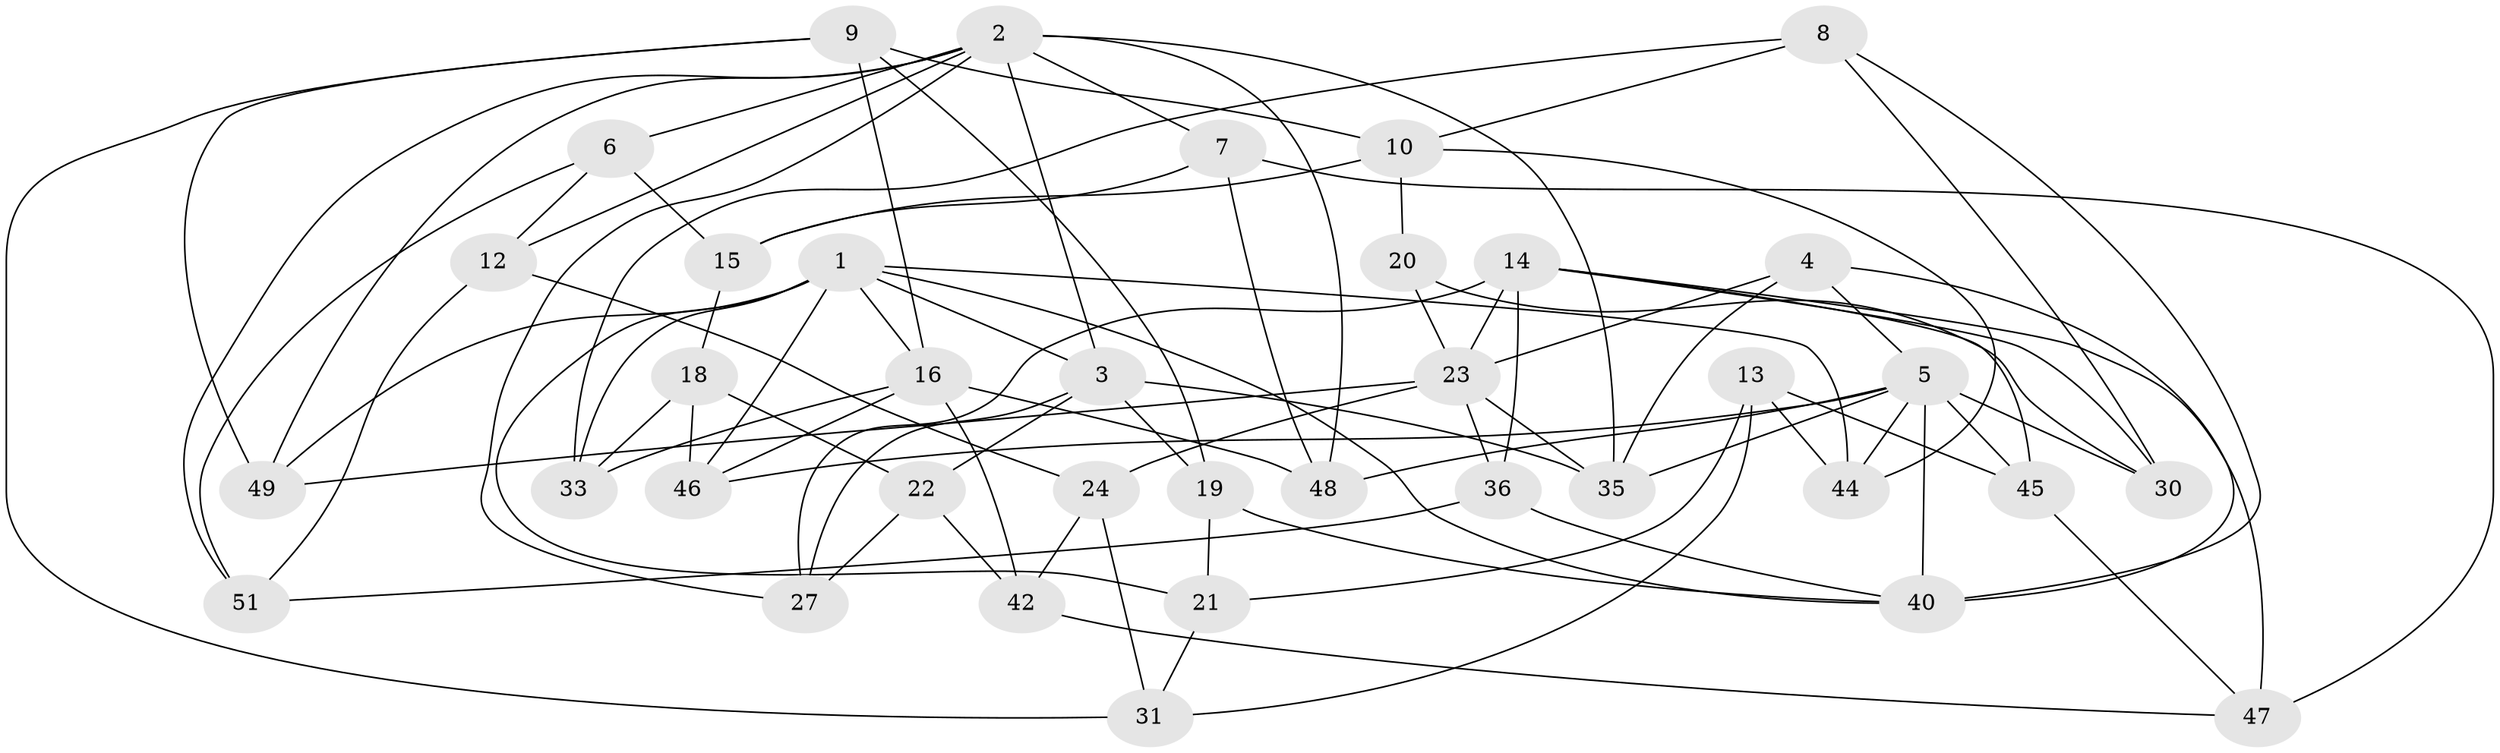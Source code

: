 // original degree distribution, {4: 1.0}
// Generated by graph-tools (version 1.1) at 2025/20/03/04/25 18:20:39]
// undirected, 37 vertices, 87 edges
graph export_dot {
graph [start="1"]
  node [color=gray90,style=filled];
  1 [super="+53+50"];
  2 [super="+43+28"];
  3 [super="+26"];
  4;
  5 [super="+11"];
  6;
  7;
  8;
  9 [super="+32"];
  10 [super="+17"];
  12;
  13;
  14 [super="+52"];
  15;
  16 [super="+25"];
  18;
  19;
  20;
  21;
  22;
  23 [super="+38+34"];
  24;
  27;
  30;
  31;
  33;
  35 [super="+37"];
  36;
  40 [super="+41"];
  42;
  44;
  45;
  46;
  47;
  48;
  49;
  51;
  1 -- 46;
  1 -- 3;
  1 -- 21;
  1 -- 33;
  1 -- 16;
  1 -- 44;
  1 -- 49;
  1 -- 40;
  2 -- 27;
  2 -- 7;
  2 -- 49;
  2 -- 3;
  2 -- 12;
  2 -- 48;
  2 -- 51;
  2 -- 35 [weight=2];
  2 -- 6;
  3 -- 19;
  3 -- 27;
  3 -- 22;
  3 -- 35;
  4 -- 40;
  4 -- 23;
  4 -- 5;
  4 -- 35;
  5 -- 35;
  5 -- 40;
  5 -- 48;
  5 -- 30;
  5 -- 44;
  5 -- 45;
  5 -- 46;
  6 -- 15;
  6 -- 12;
  6 -- 51;
  7 -- 15;
  7 -- 48;
  7 -- 47;
  8 -- 30;
  8 -- 33;
  8 -- 10;
  8 -- 40;
  9 -- 10 [weight=2];
  9 -- 31;
  9 -- 16;
  9 -- 19;
  9 -- 49;
  10 -- 44;
  10 -- 20;
  10 -- 15;
  12 -- 51;
  12 -- 24;
  13 -- 45;
  13 -- 44;
  13 -- 31;
  13 -- 21;
  14 -- 27;
  14 -- 30;
  14 -- 23;
  14 -- 36;
  14 -- 45;
  14 -- 47;
  15 -- 18;
  16 -- 33;
  16 -- 48;
  16 -- 42;
  16 -- 46;
  18 -- 46;
  18 -- 33;
  18 -- 22;
  19 -- 40;
  19 -- 21;
  20 -- 30;
  20 -- 23 [weight=2];
  21 -- 31;
  22 -- 42;
  22 -- 27;
  23 -- 24;
  23 -- 35;
  23 -- 36;
  23 -- 49;
  24 -- 31;
  24 -- 42;
  36 -- 51;
  36 -- 40;
  42 -- 47;
  45 -- 47;
}
